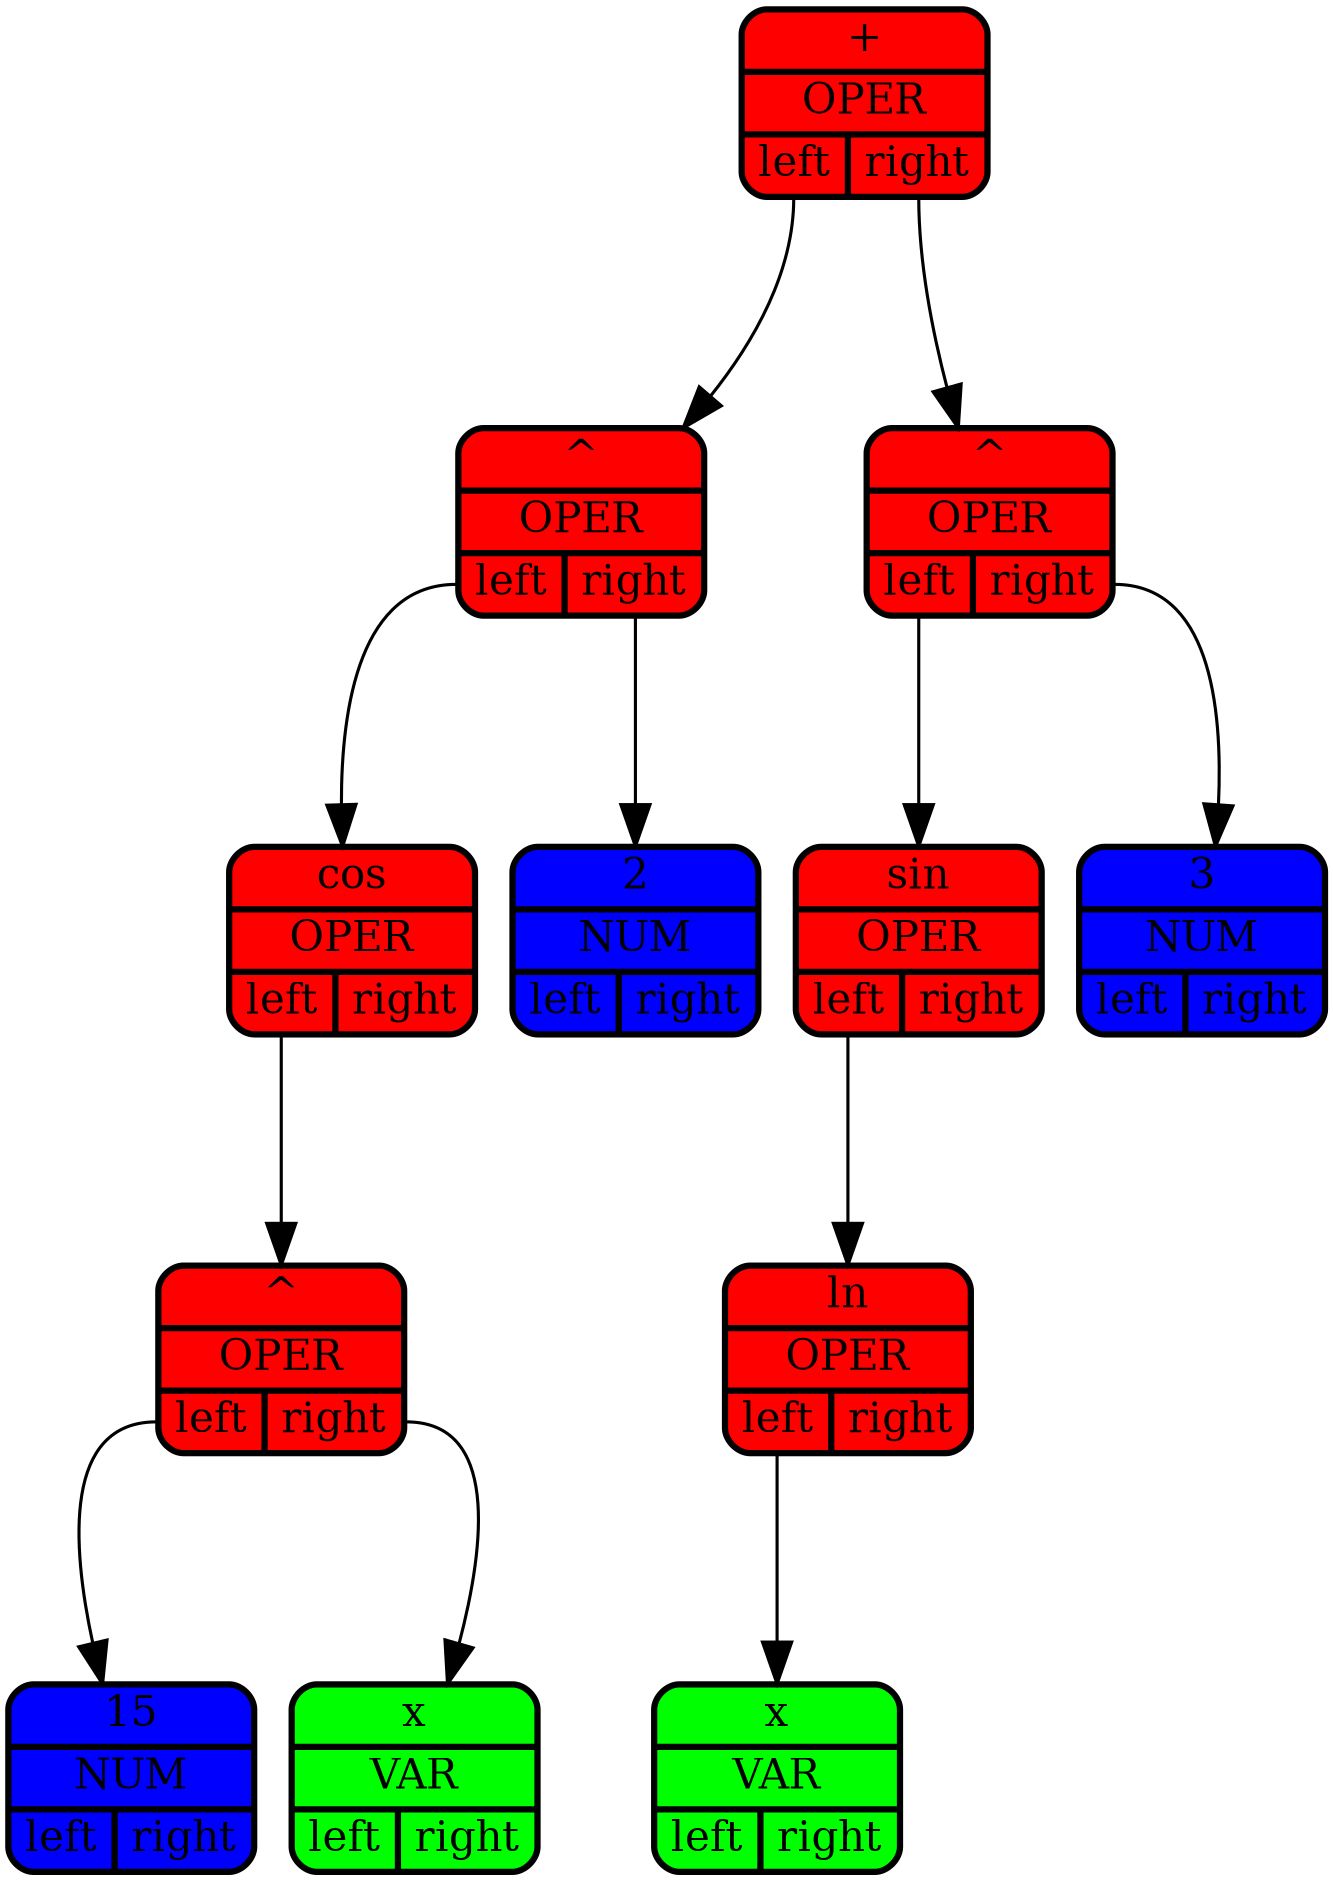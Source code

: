 digraph G
{
	graph [dpi = 100];

	rankdir = TB;

	edge[minlen = 3, arrowsize = 2, penwidth = 1.5];
	node[shape = Mrecord, style = "rounded, filled", fillcolor = "yellow", fontsize = 20, penwidth = 3];

node_0x555d2740adc0[label = "{+ | OPER | {<left> left | <right> right}}", fillcolor = "red"];
node_0x555d2740ac40[label = "{^ | OPER | {<left> left | <right> right}}", fillcolor = "red"];
node_0x555d2740abc0[label = "{cos | OPER | {<left> left | <right> right}}", fillcolor = "red"];
node_0x555d2740ab80[label = "{^ | OPER | {<left> left | <right> right}}", fillcolor = "red"];
node_0x555d2740ab00[label = "{15 | NUM | {<left> left | <right> right}}", fillcolor = "blue"];
node_0x555d2740ab40[label = "{x | VAR | {<left> left | <right> right}}", fillcolor = "green"];
node_0x555d2740ac00[label = "{2 | NUM | {<left> left | <right> right}}", fillcolor = "blue"];
node_0x555d2740ad80[label = "{^ | OPER | {<left> left | <right> right}}", fillcolor = "red"];
node_0x555d2740ad00[label = "{sin | OPER | {<left> left | <right> right}}", fillcolor = "red"];
node_0x555d2740acc0[label = "{ln | OPER | {<left> left | <right> right}}", fillcolor = "red"];
node_0x555d2740ac80[label = "{x | VAR | {<left> left | <right> right}}", fillcolor = "green"];
node_0x555d2740ad40[label = "{3 | NUM | {<left> left | <right> right}}", fillcolor = "blue"];

node_0x555d2740adc0:<left> -> node_0x555d2740ac40;
node_0x555d2740ac40:<left> -> node_0x555d2740abc0;
node_0x555d2740abc0:<left> -> node_0x555d2740ab80;
node_0x555d2740ab80:<left> -> node_0x555d2740ab00;
node_0x555d2740ab80:<right> -> node_0x555d2740ab40;
node_0x555d2740ac40:<right> -> node_0x555d2740ac00;
node_0x555d2740adc0:<right> -> node_0x555d2740ad80;
node_0x555d2740ad80:<left> -> node_0x555d2740ad00;
node_0x555d2740ad00:<left> -> node_0x555d2740acc0;
node_0x555d2740acc0:<left> -> node_0x555d2740ac80;
node_0x555d2740ad80:<right> -> node_0x555d2740ad40;

}
